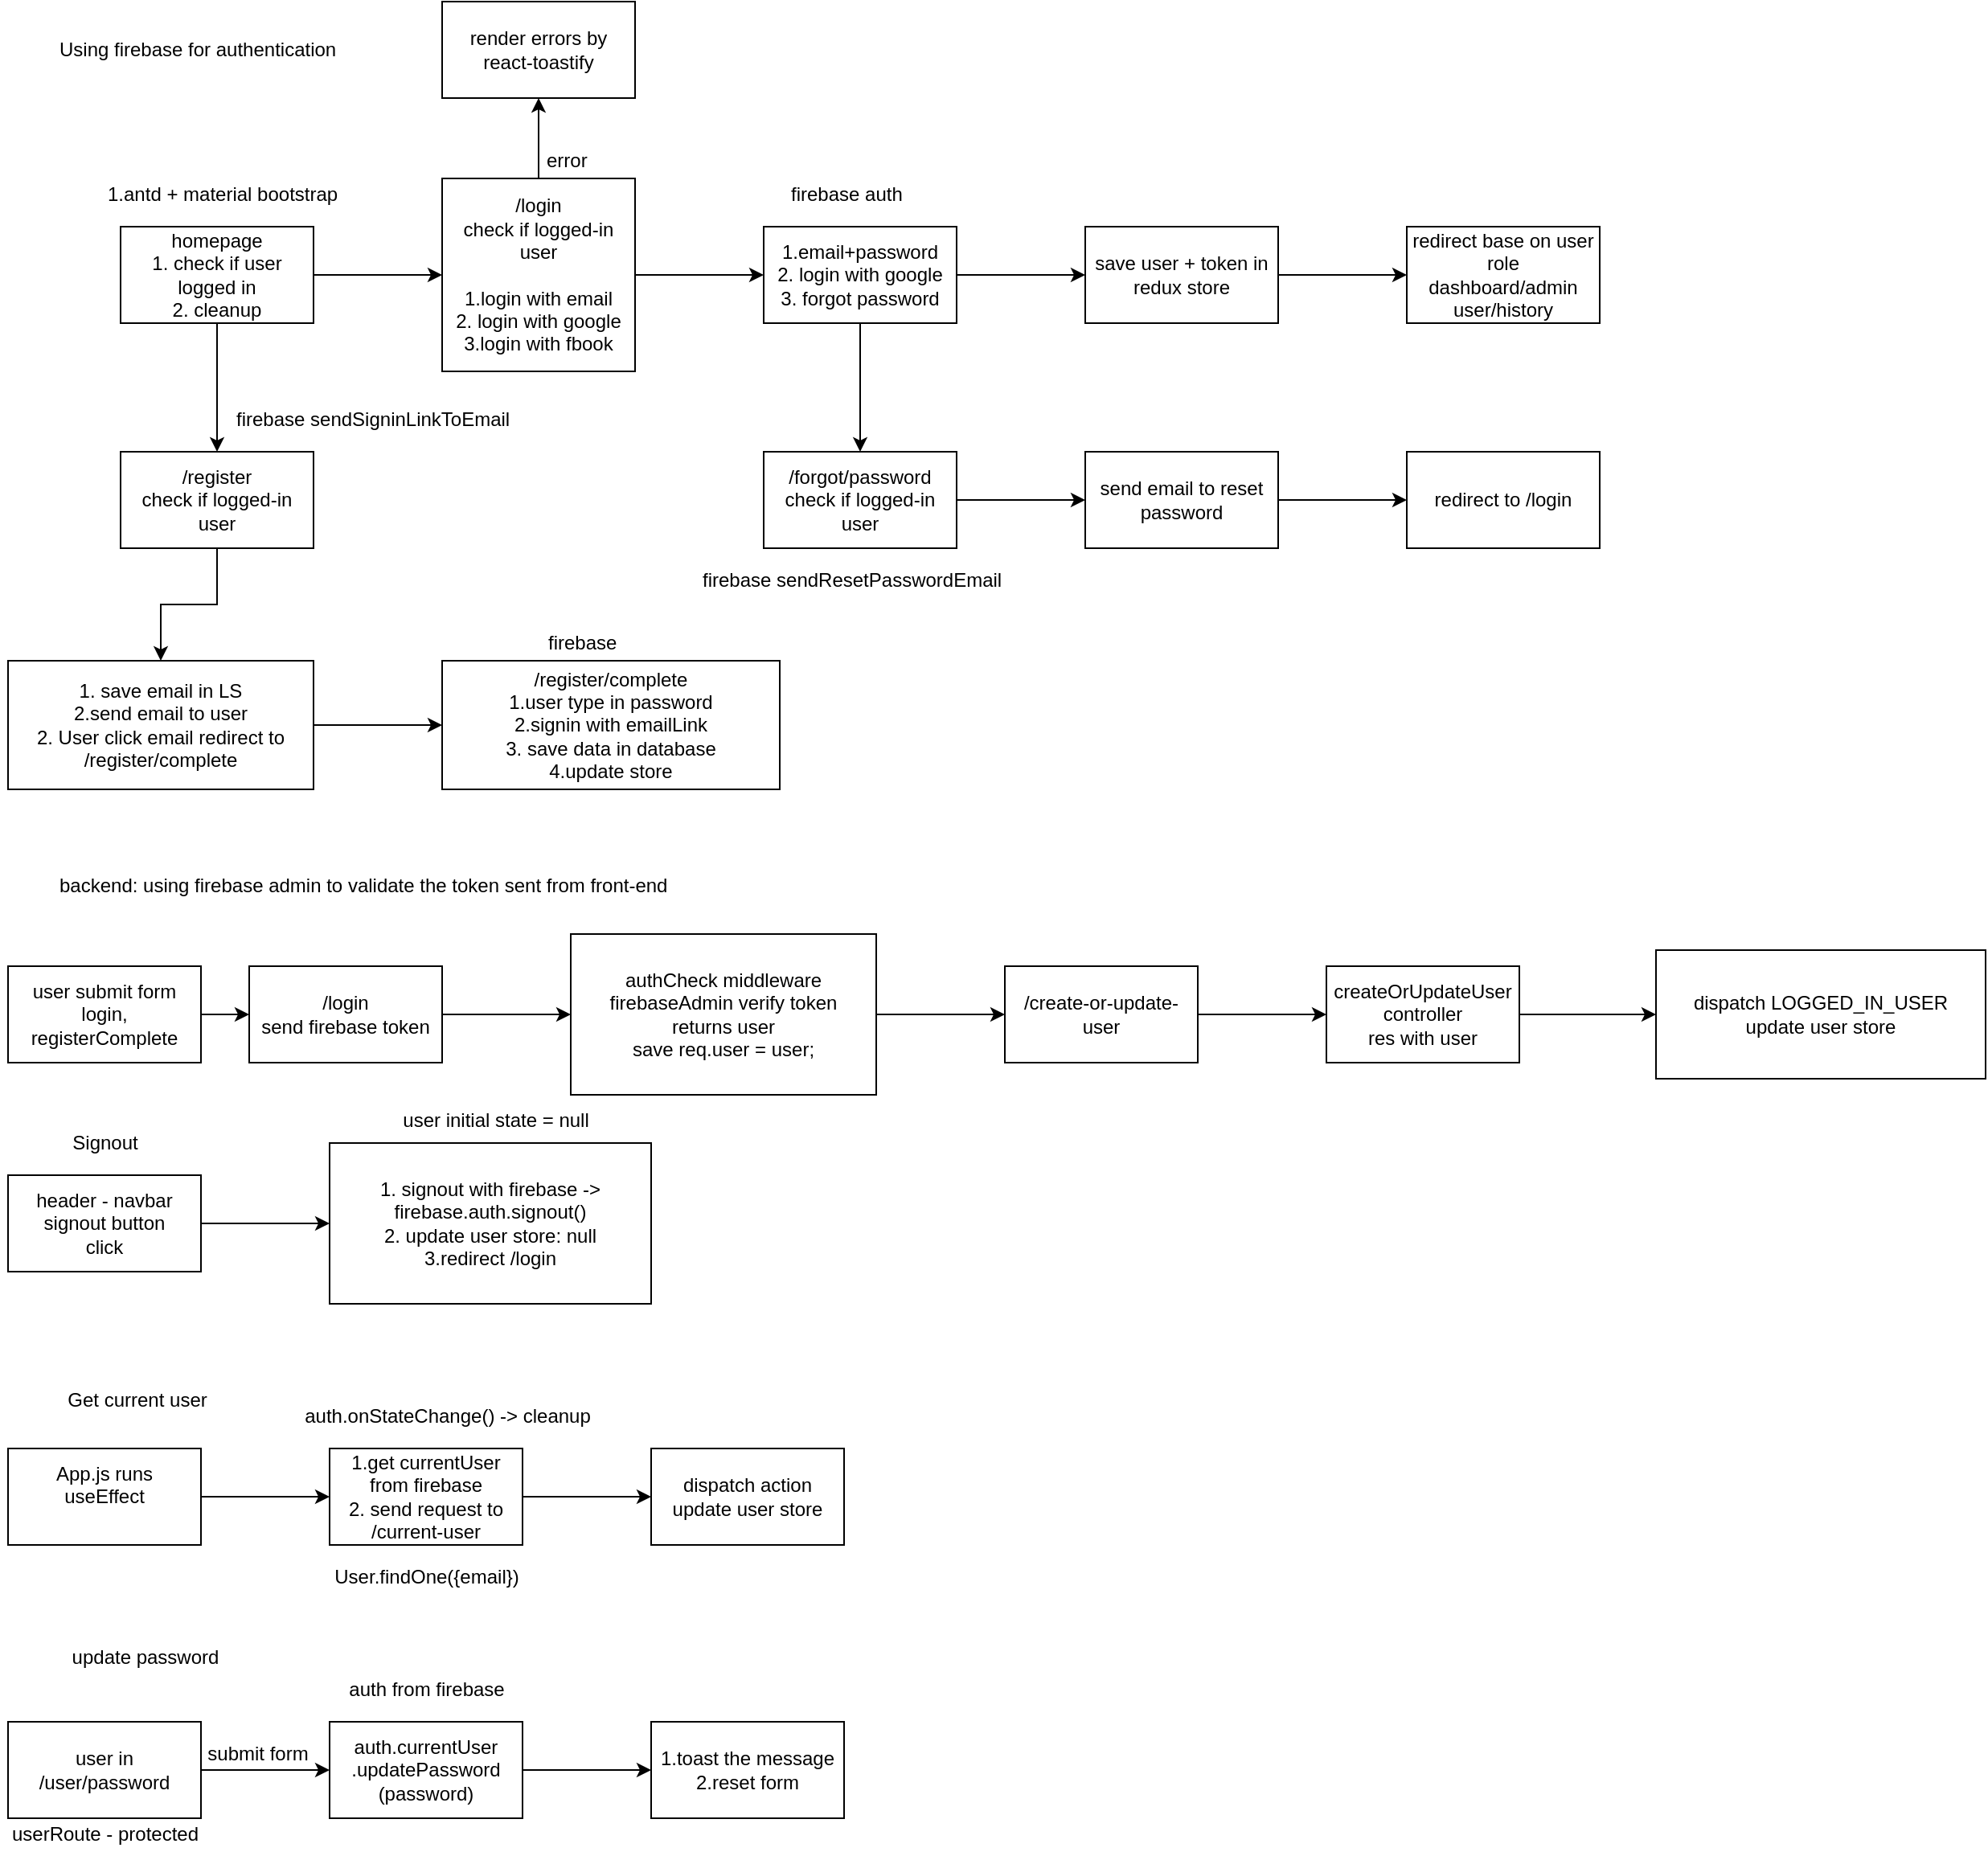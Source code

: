 <mxfile version="14.8.0" type="device"><diagram id="7bwX6T4PufMyrQNWsPVM" name="Page-1"><mxGraphModel dx="868" dy="440" grid="1" gridSize="10" guides="1" tooltips="1" connect="1" arrows="1" fold="1" page="1" pageScale="1" pageWidth="850" pageHeight="1100" math="0" shadow="0"><root><mxCell id="0"/><mxCell id="1" parent="0"/><mxCell id="pTVOhCncSG9VQFDMpMCi-3" value="" style="edgeStyle=orthogonalEdgeStyle;rounded=0;orthogonalLoop=1;jettySize=auto;html=1;" parent="1" source="pTVOhCncSG9VQFDMpMCi-1" target="pTVOhCncSG9VQFDMpMCi-2" edge="1"><mxGeometry relative="1" as="geometry"/></mxCell><mxCell id="pTVOhCncSG9VQFDMpMCi-5" value="" style="edgeStyle=orthogonalEdgeStyle;rounded=0;orthogonalLoop=1;jettySize=auto;html=1;" parent="1" source="pTVOhCncSG9VQFDMpMCi-1" target="pTVOhCncSG9VQFDMpMCi-4" edge="1"><mxGeometry relative="1" as="geometry"/></mxCell><mxCell id="pTVOhCncSG9VQFDMpMCi-1" value="&lt;div&gt;homepage&lt;/div&gt;&lt;div&gt;1. check if user logged in&lt;/div&gt;&lt;div&gt;2. cleanup&lt;br&gt;&lt;/div&gt;" style="rounded=0;whiteSpace=wrap;html=1;" parent="1" vertex="1"><mxGeometry x="80" y="140" width="120" height="60" as="geometry"/></mxCell><mxCell id="pTVOhCncSG9VQFDMpMCi-25" value="" style="edgeStyle=orthogonalEdgeStyle;rounded=0;orthogonalLoop=1;jettySize=auto;html=1;" parent="1" source="pTVOhCncSG9VQFDMpMCi-4" target="pTVOhCncSG9VQFDMpMCi-24" edge="1"><mxGeometry relative="1" as="geometry"/></mxCell><mxCell id="pTVOhCncSG9VQFDMpMCi-4" value="&lt;div&gt;/register&lt;/div&gt;&lt;div&gt;check if logged-in user&lt;br&gt;&lt;/div&gt;" style="rounded=0;whiteSpace=wrap;html=1;" parent="1" vertex="1"><mxGeometry x="80" y="280" width="120" height="60" as="geometry"/></mxCell><mxCell id="pTVOhCncSG9VQFDMpMCi-27" value="" style="edgeStyle=orthogonalEdgeStyle;rounded=0;orthogonalLoop=1;jettySize=auto;html=1;" parent="1" source="pTVOhCncSG9VQFDMpMCi-24" target="pTVOhCncSG9VQFDMpMCi-26" edge="1"><mxGeometry relative="1" as="geometry"/></mxCell><mxCell id="pTVOhCncSG9VQFDMpMCi-24" value="&lt;div&gt;1. save email in LS&lt;/div&gt;&lt;div&gt;2.send email to user&lt;br&gt;&lt;/div&gt;&lt;div&gt;2. User click email redirect to /register/complete&lt;/div&gt;" style="rounded=0;whiteSpace=wrap;html=1;" parent="1" vertex="1"><mxGeometry x="10" y="410" width="190" height="80" as="geometry"/></mxCell><mxCell id="pTVOhCncSG9VQFDMpMCi-26" value="&lt;div&gt;/register/complete&lt;/div&gt;&lt;div&gt;1.user type in password&lt;/div&gt;&lt;div&gt;2.signin with emailLink&lt;br&gt;&lt;/div&gt;&lt;div&gt;3. save data in database&lt;br&gt;&lt;/div&gt;4.update store" style="rounded=0;whiteSpace=wrap;html=1;" parent="1" vertex="1"><mxGeometry x="280" y="410" width="210" height="80" as="geometry"/></mxCell><mxCell id="pTVOhCncSG9VQFDMpMCi-7" value="" style="edgeStyle=orthogonalEdgeStyle;rounded=0;orthogonalLoop=1;jettySize=auto;html=1;" parent="1" source="pTVOhCncSG9VQFDMpMCi-2" target="pTVOhCncSG9VQFDMpMCi-6" edge="1"><mxGeometry relative="1" as="geometry"/></mxCell><mxCell id="pTVOhCncSG9VQFDMpMCi-22" value="" style="edgeStyle=orthogonalEdgeStyle;rounded=0;orthogonalLoop=1;jettySize=auto;html=1;" parent="1" source="pTVOhCncSG9VQFDMpMCi-2" target="pTVOhCncSG9VQFDMpMCi-21" edge="1"><mxGeometry relative="1" as="geometry"/></mxCell><mxCell id="pTVOhCncSG9VQFDMpMCi-2" value="&lt;div&gt;/login&lt;/div&gt;&lt;div&gt;check if logged-in user&lt;br&gt;&lt;/div&gt;&lt;div&gt;&lt;br&gt;&lt;/div&gt;&lt;div&gt;1.login with email&lt;/div&gt;&lt;div&gt;2. login with google&lt;/div&gt;&lt;div&gt;3.login with fbook&lt;br&gt;&lt;/div&gt;" style="rounded=0;whiteSpace=wrap;html=1;" parent="1" vertex="1"><mxGeometry x="280" y="110" width="120" height="120" as="geometry"/></mxCell><mxCell id="pTVOhCncSG9VQFDMpMCi-21" value="render errors by react-toastify" style="rounded=0;whiteSpace=wrap;html=1;" parent="1" vertex="1"><mxGeometry x="280" width="120" height="60" as="geometry"/></mxCell><mxCell id="pTVOhCncSG9VQFDMpMCi-11" value="" style="edgeStyle=orthogonalEdgeStyle;rounded=0;orthogonalLoop=1;jettySize=auto;html=1;" parent="1" source="pTVOhCncSG9VQFDMpMCi-6" target="pTVOhCncSG9VQFDMpMCi-10" edge="1"><mxGeometry relative="1" as="geometry"/></mxCell><mxCell id="pTVOhCncSG9VQFDMpMCi-18" value="" style="edgeStyle=orthogonalEdgeStyle;rounded=0;orthogonalLoop=1;jettySize=auto;html=1;" parent="1" source="pTVOhCncSG9VQFDMpMCi-6" target="pTVOhCncSG9VQFDMpMCi-17" edge="1"><mxGeometry relative="1" as="geometry"/></mxCell><mxCell id="pTVOhCncSG9VQFDMpMCi-6" value="&lt;div&gt;1.email+password&lt;/div&gt;&lt;div&gt;2. login with google&lt;/div&gt;&lt;div&gt;3. forgot password&lt;br&gt;&lt;/div&gt;" style="rounded=0;whiteSpace=wrap;html=1;" parent="1" vertex="1"><mxGeometry x="480" y="140" width="120" height="60" as="geometry"/></mxCell><mxCell id="pTVOhCncSG9VQFDMpMCi-20" value="" style="edgeStyle=orthogonalEdgeStyle;rounded=0;orthogonalLoop=1;jettySize=auto;html=1;" parent="1" source="pTVOhCncSG9VQFDMpMCi-17" target="pTVOhCncSG9VQFDMpMCi-19" edge="1"><mxGeometry relative="1" as="geometry"/></mxCell><mxCell id="pTVOhCncSG9VQFDMpMCi-17" value="save user + token in redux store" style="rounded=0;whiteSpace=wrap;html=1;" parent="1" vertex="1"><mxGeometry x="680" y="140" width="120" height="60" as="geometry"/></mxCell><mxCell id="pTVOhCncSG9VQFDMpMCi-19" value="&lt;div&gt;redirect base on user role&lt;/div&gt;&lt;div&gt;dashboard/admin&lt;/div&gt;&lt;div&gt;user/history&lt;br&gt;&lt;/div&gt;" style="rounded=0;whiteSpace=wrap;html=1;" parent="1" vertex="1"><mxGeometry x="880" y="140" width="120" height="60" as="geometry"/></mxCell><mxCell id="pTVOhCncSG9VQFDMpMCi-14" value="" style="edgeStyle=orthogonalEdgeStyle;rounded=0;orthogonalLoop=1;jettySize=auto;html=1;" parent="1" source="pTVOhCncSG9VQFDMpMCi-10" target="pTVOhCncSG9VQFDMpMCi-13" edge="1"><mxGeometry relative="1" as="geometry"/></mxCell><mxCell id="pTVOhCncSG9VQFDMpMCi-10" value="&lt;div&gt;/forgot/password&lt;/div&gt;&lt;div&gt;check if logged-in user&lt;br&gt;&lt;/div&gt;" style="rounded=0;whiteSpace=wrap;html=1;" parent="1" vertex="1"><mxGeometry x="480" y="280" width="120" height="60" as="geometry"/></mxCell><mxCell id="pTVOhCncSG9VQFDMpMCi-16" value="" style="edgeStyle=orthogonalEdgeStyle;rounded=0;orthogonalLoop=1;jettySize=auto;html=1;" parent="1" source="pTVOhCncSG9VQFDMpMCi-13" target="pTVOhCncSG9VQFDMpMCi-15" edge="1"><mxGeometry relative="1" as="geometry"/></mxCell><mxCell id="pTVOhCncSG9VQFDMpMCi-13" value="send email to reset password" style="rounded=0;whiteSpace=wrap;html=1;" parent="1" vertex="1"><mxGeometry x="680" y="280" width="120" height="60" as="geometry"/></mxCell><mxCell id="pTVOhCncSG9VQFDMpMCi-15" value="redirect to /login" style="rounded=0;whiteSpace=wrap;html=1;" parent="1" vertex="1"><mxGeometry x="880" y="280" width="120" height="60" as="geometry"/></mxCell><mxCell id="pTVOhCncSG9VQFDMpMCi-8" value="1.antd + material bootstrap" style="text;html=1;resizable=0;points=[];autosize=1;align=left;verticalAlign=top;spacingTop=-4;" parent="1" vertex="1"><mxGeometry x="70" y="110" width="160" height="20" as="geometry"/></mxCell><mxCell id="pTVOhCncSG9VQFDMpMCi-9" value="firebase auth" style="text;html=1;resizable=0;points=[];autosize=1;align=left;verticalAlign=top;spacingTop=-4;" parent="1" vertex="1"><mxGeometry x="495" y="110" width="90" height="20" as="geometry"/></mxCell><mxCell id="pTVOhCncSG9VQFDMpMCi-12" value="firebase sendResetPasswordEmail" style="text;html=1;resizable=0;points=[];autosize=1;align=left;verticalAlign=top;spacingTop=-4;" parent="1" vertex="1"><mxGeometry x="440" y="350" width="210" height="20" as="geometry"/></mxCell><mxCell id="pTVOhCncSG9VQFDMpMCi-23" value="error" style="text;html=1;resizable=0;points=[];autosize=1;align=left;verticalAlign=top;spacingTop=-4;" parent="1" vertex="1"><mxGeometry x="342.5" y="89" width="40" height="20" as="geometry"/></mxCell><mxCell id="pTVOhCncSG9VQFDMpMCi-28" value="firebase sendSigninLinkToEmail" style="text;html=1;resizable=0;points=[];autosize=1;align=left;verticalAlign=top;spacingTop=-4;" parent="1" vertex="1"><mxGeometry x="150" y="250" width="190" height="20" as="geometry"/></mxCell><mxCell id="4VMV0a6hw3v0a2GPZVWd-2" value="Using firebase for authentication" style="text;html=1;resizable=0;points=[];autosize=1;align=left;verticalAlign=top;spacingTop=-4;" parent="1" vertex="1"><mxGeometry x="40" y="20" width="190" height="20" as="geometry"/></mxCell><mxCell id="4VMV0a6hw3v0a2GPZVWd-3" value="&lt;div&gt;backend: using firebase admin to validate the token sent from front-end&lt;/div&gt;" style="text;html=1;resizable=0;points=[];autosize=1;align=left;verticalAlign=top;spacingTop=-4;" parent="1" vertex="1"><mxGeometry x="40" y="540" width="400" height="20" as="geometry"/></mxCell><mxCell id="-IQLsGAg-GtOUCsq4OB0-1" value="firebase" style="text;html=1;resizable=0;points=[];autosize=1;align=left;verticalAlign=top;spacingTop=-4;" parent="1" vertex="1"><mxGeometry x="344" y="389" width="60" height="20" as="geometry"/></mxCell><mxCell id="yLPT4Ya5Kth-9LHAU09j-3" value="" style="edgeStyle=orthogonalEdgeStyle;rounded=0;orthogonalLoop=1;jettySize=auto;html=1;" edge="1" parent="1" source="yLPT4Ya5Kth-9LHAU09j-1" target="yLPT4Ya5Kth-9LHAU09j-2"><mxGeometry relative="1" as="geometry"/></mxCell><mxCell id="yLPT4Ya5Kth-9LHAU09j-1" value="&lt;div&gt;/login&lt;/div&gt;&lt;div&gt;send firebase token&lt;br&gt;&lt;/div&gt;" style="rounded=0;whiteSpace=wrap;html=1;" vertex="1" parent="1"><mxGeometry x="160" y="600" width="120" height="60" as="geometry"/></mxCell><mxCell id="yLPT4Ya5Kth-9LHAU09j-5" value="" style="edgeStyle=orthogonalEdgeStyle;rounded=0;orthogonalLoop=1;jettySize=auto;html=1;" edge="1" parent="1" source="yLPT4Ya5Kth-9LHAU09j-2" target="yLPT4Ya5Kth-9LHAU09j-4"><mxGeometry relative="1" as="geometry"/></mxCell><mxCell id="yLPT4Ya5Kth-9LHAU09j-2" value="&lt;div&gt;authCheck middleware&lt;/div&gt;&lt;div&gt;firebaseAdmin verify token&lt;/div&gt;&lt;div&gt;returns user&lt;/div&gt;&lt;div&gt;save req.user = user;&lt;br&gt;&lt;/div&gt;" style="rounded=0;whiteSpace=wrap;html=1;" vertex="1" parent="1"><mxGeometry x="360" y="580" width="190" height="100" as="geometry"/></mxCell><mxCell id="yLPT4Ya5Kth-9LHAU09j-7" value="" style="edgeStyle=orthogonalEdgeStyle;rounded=0;orthogonalLoop=1;jettySize=auto;html=1;" edge="1" parent="1" source="yLPT4Ya5Kth-9LHAU09j-4" target="yLPT4Ya5Kth-9LHAU09j-6"><mxGeometry relative="1" as="geometry"/></mxCell><mxCell id="yLPT4Ya5Kth-9LHAU09j-4" value="/create-or-update-user" style="whiteSpace=wrap;html=1;rounded=0;" vertex="1" parent="1"><mxGeometry x="630" y="600" width="120" height="60" as="geometry"/></mxCell><mxCell id="yLPT4Ya5Kth-9LHAU09j-11" value="" style="edgeStyle=orthogonalEdgeStyle;rounded=0;orthogonalLoop=1;jettySize=auto;html=1;" edge="1" parent="1" source="yLPT4Ya5Kth-9LHAU09j-6" target="yLPT4Ya5Kth-9LHAU09j-10"><mxGeometry relative="1" as="geometry"/></mxCell><mxCell id="yLPT4Ya5Kth-9LHAU09j-6" value="&lt;div&gt;createOrUpdateUser&lt;/div&gt;&lt;div&gt;controller&lt;/div&gt;&lt;div&gt;res with user&lt;br&gt;&lt;/div&gt;" style="whiteSpace=wrap;html=1;rounded=0;" vertex="1" parent="1"><mxGeometry x="830" y="600" width="120" height="60" as="geometry"/></mxCell><mxCell id="yLPT4Ya5Kth-9LHAU09j-8" value="&lt;div&gt;user submit form&lt;/div&gt;&lt;div&gt;login, registerComplete&lt;br&gt;&lt;/div&gt;" style="rounded=0;whiteSpace=wrap;html=1;" vertex="1" parent="1"><mxGeometry x="10" y="600" width="120" height="60" as="geometry"/></mxCell><mxCell id="yLPT4Ya5Kth-9LHAU09j-9" value="" style="endArrow=classic;html=1;entryX=0;entryY=0.5;entryDx=0;entryDy=0;" edge="1" parent="1" target="yLPT4Ya5Kth-9LHAU09j-1"><mxGeometry width="50" height="50" relative="1" as="geometry"><mxPoint x="130" y="630" as="sourcePoint"/><mxPoint x="180" y="580" as="targetPoint"/></mxGeometry></mxCell><mxCell id="yLPT4Ya5Kth-9LHAU09j-10" value="&lt;div&gt;dispatch LOGGED_IN_USER&lt;/div&gt;&lt;div&gt;update user store&lt;br&gt;&lt;/div&gt;" style="whiteSpace=wrap;html=1;rounded=0;" vertex="1" parent="1"><mxGeometry x="1035" y="590" width="205" height="80" as="geometry"/></mxCell><mxCell id="yLPT4Ya5Kth-9LHAU09j-12" value="Signout" style="text;html=1;align=center;verticalAlign=middle;resizable=0;points=[];autosize=1;strokeColor=none;" vertex="1" parent="1"><mxGeometry x="40" y="700" width="60" height="20" as="geometry"/></mxCell><mxCell id="yLPT4Ya5Kth-9LHAU09j-17" value="" style="edgeStyle=orthogonalEdgeStyle;rounded=0;orthogonalLoop=1;jettySize=auto;html=1;" edge="1" parent="1" source="yLPT4Ya5Kth-9LHAU09j-15" target="yLPT4Ya5Kth-9LHAU09j-16"><mxGeometry relative="1" as="geometry"/></mxCell><mxCell id="yLPT4Ya5Kth-9LHAU09j-15" value="&lt;div&gt;header - navbar&lt;/div&gt;&lt;div&gt;signout button&lt;/div&gt;&lt;div&gt;click&lt;br&gt;&lt;/div&gt;" style="rounded=0;whiteSpace=wrap;html=1;" vertex="1" parent="1"><mxGeometry x="10" y="730" width="120" height="60" as="geometry"/></mxCell><mxCell id="yLPT4Ya5Kth-9LHAU09j-16" value="&lt;div&gt;1. signout with firebase -&amp;gt; firebase.auth.signout()&lt;/div&gt;&lt;div&gt;2. update user store: null&lt;/div&gt;&lt;div&gt;3.redirect /login&lt;br&gt;&lt;/div&gt;" style="whiteSpace=wrap;html=1;rounded=0;" vertex="1" parent="1"><mxGeometry x="210" y="710" width="200" height="100" as="geometry"/></mxCell><mxCell id="yLPT4Ya5Kth-9LHAU09j-18" value="user initial state = null" style="text;html=1;align=center;verticalAlign=middle;resizable=0;points=[];autosize=1;strokeColor=none;" vertex="1" parent="1"><mxGeometry x="242.5" y="686" width="140" height="20" as="geometry"/></mxCell><mxCell id="yLPT4Ya5Kth-9LHAU09j-19" value="Get current user" style="text;html=1;align=center;verticalAlign=middle;resizable=0;points=[];autosize=1;strokeColor=none;" vertex="1" parent="1"><mxGeometry x="40" y="860" width="100" height="20" as="geometry"/></mxCell><mxCell id="yLPT4Ya5Kth-9LHAU09j-22" value="" style="edgeStyle=orthogonalEdgeStyle;rounded=0;orthogonalLoop=1;jettySize=auto;html=1;" edge="1" parent="1" source="yLPT4Ya5Kth-9LHAU09j-20" target="yLPT4Ya5Kth-9LHAU09j-21"><mxGeometry relative="1" as="geometry"/></mxCell><mxCell id="yLPT4Ya5Kth-9LHAU09j-20" value="&lt;div&gt;App.js runs&lt;/div&gt;&lt;div&gt;useEffect&lt;/div&gt;&lt;div&gt;&lt;br&gt;&lt;/div&gt;" style="rounded=0;whiteSpace=wrap;html=1;" vertex="1" parent="1"><mxGeometry x="10" y="900" width="120" height="60" as="geometry"/></mxCell><mxCell id="yLPT4Ya5Kth-9LHAU09j-24" value="" style="edgeStyle=orthogonalEdgeStyle;rounded=0;orthogonalLoop=1;jettySize=auto;html=1;" edge="1" parent="1" source="yLPT4Ya5Kth-9LHAU09j-21" target="yLPT4Ya5Kth-9LHAU09j-23"><mxGeometry relative="1" as="geometry"/></mxCell><mxCell id="yLPT4Ya5Kth-9LHAU09j-21" value="&lt;div&gt;1.get currentUser from firebase&lt;/div&gt;&lt;div&gt;2. send request to /current-user&lt;br&gt;&lt;/div&gt;" style="rounded=0;whiteSpace=wrap;html=1;" vertex="1" parent="1"><mxGeometry x="210" y="900" width="120" height="60" as="geometry"/></mxCell><mxCell id="yLPT4Ya5Kth-9LHAU09j-23" value="&lt;div&gt;dispatch action&lt;/div&gt;&lt;div&gt;update user store&lt;br&gt;&lt;/div&gt;" style="rounded=0;whiteSpace=wrap;html=1;" vertex="1" parent="1"><mxGeometry x="410" y="900" width="120" height="60" as="geometry"/></mxCell><mxCell id="yLPT4Ya5Kth-9LHAU09j-25" value="auth.onStateChange() -&amp;gt; cleanup" style="text;html=1;align=center;verticalAlign=middle;resizable=0;points=[];autosize=1;strokeColor=none;" vertex="1" parent="1"><mxGeometry x="182.5" y="870" width="200" height="20" as="geometry"/></mxCell><mxCell id="yLPT4Ya5Kth-9LHAU09j-26" value="User.findOne({email})" style="text;html=1;align=center;verticalAlign=middle;resizable=0;points=[];autosize=1;strokeColor=none;" vertex="1" parent="1"><mxGeometry x="205" y="970" width="130" height="20" as="geometry"/></mxCell><mxCell id="yLPT4Ya5Kth-9LHAU09j-27" value="update password" style="text;html=1;align=center;verticalAlign=middle;resizable=0;points=[];autosize=1;strokeColor=none;" vertex="1" parent="1"><mxGeometry x="40" y="1020" width="110" height="20" as="geometry"/></mxCell><mxCell id="yLPT4Ya5Kth-9LHAU09j-30" value="" style="edgeStyle=orthogonalEdgeStyle;rounded=0;orthogonalLoop=1;jettySize=auto;html=1;" edge="1" parent="1" source="yLPT4Ya5Kth-9LHAU09j-28" target="yLPT4Ya5Kth-9LHAU09j-29"><mxGeometry relative="1" as="geometry"/></mxCell><mxCell id="yLPT4Ya5Kth-9LHAU09j-28" value="user in /user/password" style="rounded=0;whiteSpace=wrap;html=1;" vertex="1" parent="1"><mxGeometry x="10" y="1070" width="120" height="60" as="geometry"/></mxCell><mxCell id="yLPT4Ya5Kth-9LHAU09j-35" value="" style="edgeStyle=orthogonalEdgeStyle;rounded=0;orthogonalLoop=1;jettySize=auto;html=1;" edge="1" parent="1" source="yLPT4Ya5Kth-9LHAU09j-29" target="yLPT4Ya5Kth-9LHAU09j-34"><mxGeometry relative="1" as="geometry"/></mxCell><mxCell id="yLPT4Ya5Kth-9LHAU09j-29" value="&lt;div&gt;auth.currentUser&lt;/div&gt;&lt;div&gt;.updatePassword&lt;/div&gt;&lt;div&gt;(password)&lt;/div&gt;" style="whiteSpace=wrap;html=1;rounded=0;" vertex="1" parent="1"><mxGeometry x="210" y="1070" width="120" height="60" as="geometry"/></mxCell><mxCell id="yLPT4Ya5Kth-9LHAU09j-31" value="userRoute - protected" style="text;html=1;align=center;verticalAlign=middle;resizable=0;points=[];autosize=1;strokeColor=none;" vertex="1" parent="1"><mxGeometry x="5" y="1130" width="130" height="20" as="geometry"/></mxCell><mxCell id="yLPT4Ya5Kth-9LHAU09j-32" value="submit form" style="text;html=1;align=center;verticalAlign=middle;resizable=0;points=[];autosize=1;strokeColor=none;" vertex="1" parent="1"><mxGeometry x="125" y="1080" width="80" height="20" as="geometry"/></mxCell><mxCell id="yLPT4Ya5Kth-9LHAU09j-33" value="auth from firebase" style="text;html=1;align=center;verticalAlign=middle;resizable=0;points=[];autosize=1;strokeColor=none;" vertex="1" parent="1"><mxGeometry x="210" y="1040" width="120" height="20" as="geometry"/></mxCell><mxCell id="yLPT4Ya5Kth-9LHAU09j-34" value="&lt;div&gt;1.toast the message&lt;/div&gt;&lt;div&gt;2.reset form&lt;br&gt;&lt;/div&gt;" style="whiteSpace=wrap;html=1;rounded=0;" vertex="1" parent="1"><mxGeometry x="410" y="1070" width="120" height="60" as="geometry"/></mxCell></root></mxGraphModel></diagram></mxfile>